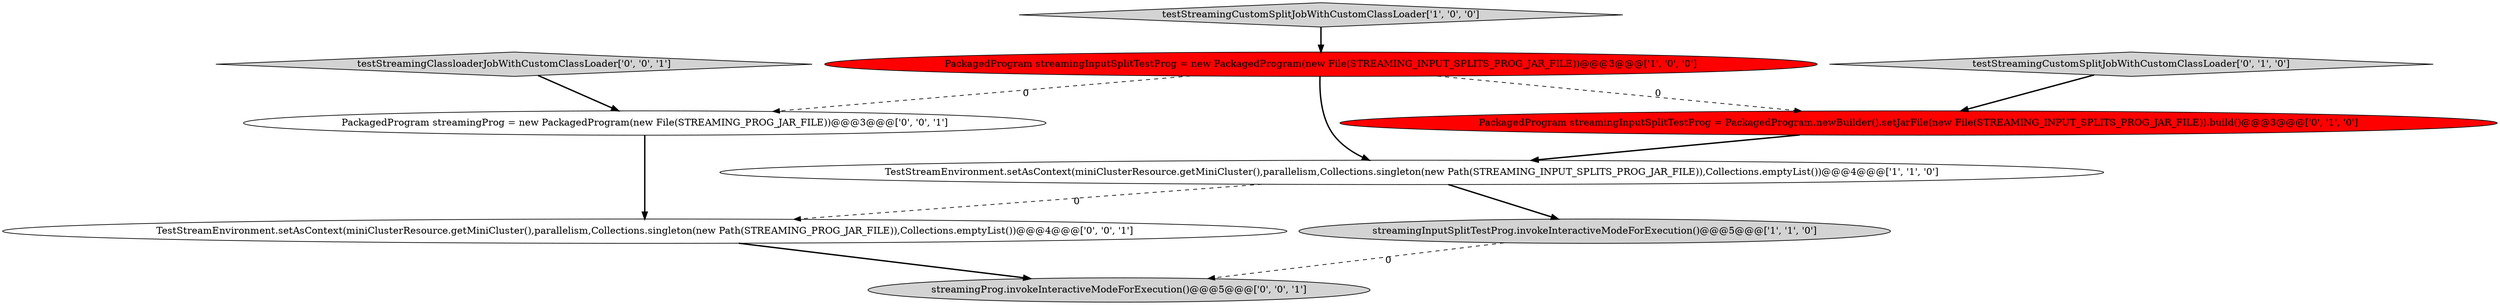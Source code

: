 digraph {
9 [style = filled, label = "TestStreamEnvironment.setAsContext(miniClusterResource.getMiniCluster(),parallelism,Collections.singleton(new Path(STREAMING_PROG_JAR_FILE)),Collections.emptyList())@@@4@@@['0', '0', '1']", fillcolor = white, shape = ellipse image = "AAA0AAABBB3BBB"];
7 [style = filled, label = "PackagedProgram streamingProg = new PackagedProgram(new File(STREAMING_PROG_JAR_FILE))@@@3@@@['0', '0', '1']", fillcolor = white, shape = ellipse image = "AAA0AAABBB3BBB"];
0 [style = filled, label = "PackagedProgram streamingInputSplitTestProg = new PackagedProgram(new File(STREAMING_INPUT_SPLITS_PROG_JAR_FILE))@@@3@@@['1', '0', '0']", fillcolor = red, shape = ellipse image = "AAA1AAABBB1BBB"];
4 [style = filled, label = "testStreamingCustomSplitJobWithCustomClassLoader['0', '1', '0']", fillcolor = lightgray, shape = diamond image = "AAA0AAABBB2BBB"];
5 [style = filled, label = "PackagedProgram streamingInputSplitTestProg = PackagedProgram.newBuilder().setJarFile(new File(STREAMING_INPUT_SPLITS_PROG_JAR_FILE)).build()@@@3@@@['0', '1', '0']", fillcolor = red, shape = ellipse image = "AAA1AAABBB2BBB"];
1 [style = filled, label = "TestStreamEnvironment.setAsContext(miniClusterResource.getMiniCluster(),parallelism,Collections.singleton(new Path(STREAMING_INPUT_SPLITS_PROG_JAR_FILE)),Collections.emptyList())@@@4@@@['1', '1', '0']", fillcolor = white, shape = ellipse image = "AAA0AAABBB1BBB"];
2 [style = filled, label = "streamingInputSplitTestProg.invokeInteractiveModeForExecution()@@@5@@@['1', '1', '0']", fillcolor = lightgray, shape = ellipse image = "AAA0AAABBB1BBB"];
3 [style = filled, label = "testStreamingCustomSplitJobWithCustomClassLoader['1', '0', '0']", fillcolor = lightgray, shape = diamond image = "AAA0AAABBB1BBB"];
6 [style = filled, label = "streamingProg.invokeInteractiveModeForExecution()@@@5@@@['0', '0', '1']", fillcolor = lightgray, shape = ellipse image = "AAA0AAABBB3BBB"];
8 [style = filled, label = "testStreamingClassloaderJobWithCustomClassLoader['0', '0', '1']", fillcolor = lightgray, shape = diamond image = "AAA0AAABBB3BBB"];
7->9 [style = bold, label=""];
5->1 [style = bold, label=""];
1->9 [style = dashed, label="0"];
1->2 [style = bold, label=""];
0->5 [style = dashed, label="0"];
0->7 [style = dashed, label="0"];
4->5 [style = bold, label=""];
0->1 [style = bold, label=""];
3->0 [style = bold, label=""];
8->7 [style = bold, label=""];
9->6 [style = bold, label=""];
2->6 [style = dashed, label="0"];
}
